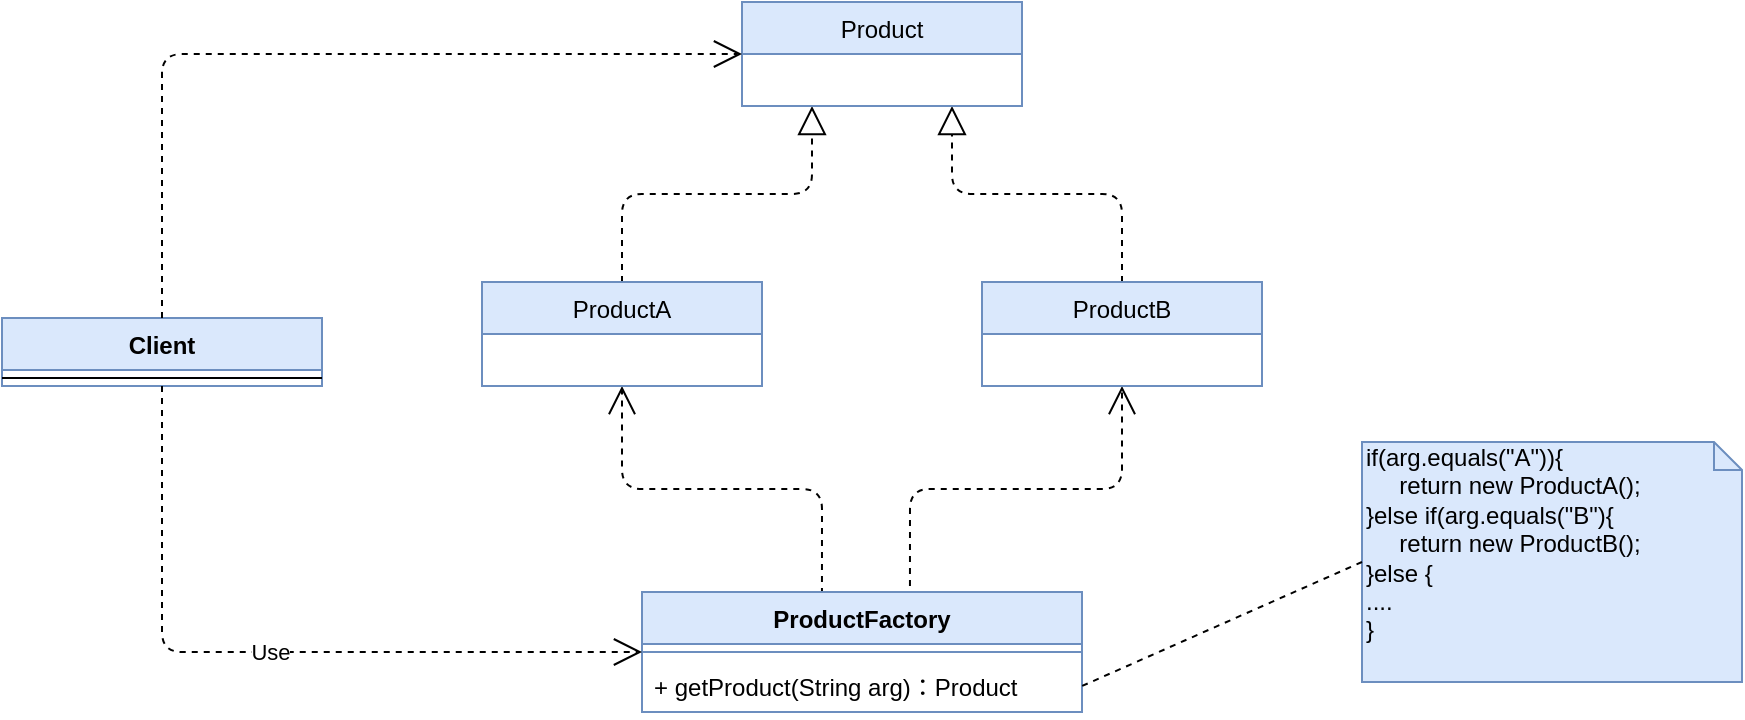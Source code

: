 <mxfile version="12.2.2" type="device" pages="1"><diagram id="JXEXmpcvfpB_DQhY4ol4" name="简单工厂模式"><mxGraphModel dx="838" dy="480" grid="1" gridSize="10" guides="1" tooltips="1" connect="1" arrows="1" fold="1" page="1" pageScale="1" pageWidth="3300" pageHeight="4681" math="0" shadow="0"><root><mxCell id="0"/><mxCell id="1" parent="0"/><mxCell id="7i0MAmvBPd4nUOFx835x-11" value="" style="endArrow=block;dashed=1;endFill=0;endSize=12;html=1;exitX=0.5;exitY=0;exitDx=0;exitDy=0;edgeStyle=orthogonalEdgeStyle;entryX=0.25;entryY=1;entryDx=0;entryDy=0;" parent="1" source="7i0MAmvBPd4nUOFx835x-9" edge="1" target="7i0MAmvBPd4nUOFx835x-5"><mxGeometry width="160" relative="1" as="geometry"><mxPoint x="250" y="340" as="sourcePoint"/><mxPoint x="470" y="130" as="targetPoint"/></mxGeometry></mxCell><mxCell id="7i0MAmvBPd4nUOFx835x-12" value="" style="endArrow=block;dashed=1;endFill=0;endSize=12;html=1;exitX=0.5;exitY=0;exitDx=0;exitDy=0;edgeStyle=orthogonalEdgeStyle;entryX=0.75;entryY=1;entryDx=0;entryDy=0;" parent="1" source="7i0MAmvBPd4nUOFx835x-10" edge="1" target="7i0MAmvBPd4nUOFx835x-5"><mxGeometry width="160" relative="1" as="geometry"><mxPoint x="520" y="380" as="sourcePoint"/><mxPoint x="510" y="120" as="targetPoint"/></mxGeometry></mxCell><mxCell id="7i0MAmvBPd4nUOFx835x-17" value="" style="endArrow=open;endSize=12;dashed=1;html=1;exitX=0.409;exitY=0.017;exitDx=0;exitDy=0;entryX=0.5;entryY=1;entryDx=0;entryDy=0;edgeStyle=orthogonalEdgeStyle;exitPerimeter=0;" parent="1" source="7i0MAmvBPd4nUOFx835x-13" target="7i0MAmvBPd4nUOFx835x-9" edge="1"><mxGeometry width="160" relative="1" as="geometry"><mxPoint x="140" y="470" as="sourcePoint"/><mxPoint x="300" y="470" as="targetPoint"/></mxGeometry></mxCell><mxCell id="7i0MAmvBPd4nUOFx835x-18" value="" style="endArrow=open;endSize=12;dashed=1;html=1;exitX=0.609;exitY=-0.05;exitDx=0;exitDy=0;exitPerimeter=0;entryX=0.5;entryY=1;entryDx=0;entryDy=0;edgeStyle=orthogonalEdgeStyle;" parent="1" source="7i0MAmvBPd4nUOFx835x-13" target="7i0MAmvBPd4nUOFx835x-10" edge="1"><mxGeometry width="160" relative="1" as="geometry"><mxPoint x="480" y="500" as="sourcePoint"/><mxPoint x="640" y="500" as="targetPoint"/></mxGeometry></mxCell><mxCell id="7i0MAmvBPd4nUOFx835x-19" value="if(arg.equals(&quot;A&quot;)){&lt;br&gt;&amp;nbsp; &amp;nbsp; &amp;nbsp;return new ProductA();&lt;br&gt;}else if(arg.equals(&quot;B&quot;){&lt;br&gt;&amp;nbsp; &amp;nbsp; &amp;nbsp;return new ProductB();&lt;br&gt;}else {&lt;br&gt;....&lt;br&gt;}&lt;br&gt;" style="shape=note;whiteSpace=wrap;html=1;size=14;verticalAlign=top;align=left;spacingTop=-6;fillColor=#dae8fc;strokeColor=#6c8ebf;" parent="1" vertex="1"><mxGeometry x="750" y="300" width="190" height="120" as="geometry"/></mxCell><mxCell id="7i0MAmvBPd4nUOFx835x-9" value="ProductA" style="swimlane;fontStyle=0;childLayout=stackLayout;horizontal=1;startSize=26;fillColor=#dae8fc;horizontalStack=0;resizeParent=1;resizeParentMax=0;resizeLast=0;collapsible=1;marginBottom=0;strokeColor=#6c8ebf;" parent="1" vertex="1"><mxGeometry x="310" y="220" width="140" height="52" as="geometry"/></mxCell><mxCell id="7i0MAmvBPd4nUOFx835x-13" value="ProductFactory" style="swimlane;fontStyle=1;align=center;verticalAlign=top;childLayout=stackLayout;horizontal=1;startSize=26;horizontalStack=0;resizeParent=1;resizeParentMax=0;resizeLast=0;collapsible=1;marginBottom=0;fillColor=#dae8fc;strokeColor=#6c8ebf;gradientColor=none;" parent="1" vertex="1"><mxGeometry x="390" y="375" width="220" height="60" as="geometry"/></mxCell><mxCell id="7i0MAmvBPd4nUOFx835x-15" value="" style="line;strokeWidth=1;fillColor=#dae8fc;align=left;verticalAlign=middle;spacingTop=-1;spacingLeft=3;spacingRight=3;rotatable=0;labelPosition=right;points=[];portConstraint=eastwest;strokeColor=#6c8ebf;" parent="7i0MAmvBPd4nUOFx835x-13" vertex="1"><mxGeometry y="26" width="220" height="8" as="geometry"/></mxCell><mxCell id="7i0MAmvBPd4nUOFx835x-16" value="+ getProduct(String arg)：Product" style="text;align=left;verticalAlign=top;spacingLeft=4;spacingRight=4;overflow=hidden;rotatable=0;points=[[0,0.5],[1,0.5]];portConstraint=eastwest;" parent="7i0MAmvBPd4nUOFx835x-13" vertex="1"><mxGeometry y="34" width="220" height="26" as="geometry"/></mxCell><mxCell id="7i0MAmvBPd4nUOFx835x-5" value="Product" style="swimlane;fontStyle=0;childLayout=stackLayout;horizontal=1;startSize=26;fillColor=#dae8fc;horizontalStack=0;resizeParent=1;resizeParentMax=0;resizeLast=0;collapsible=1;marginBottom=0;strokeColor=#6c8ebf;" parent="1" vertex="1"><mxGeometry x="440" y="80" width="140" height="52" as="geometry"/></mxCell><mxCell id="7i0MAmvBPd4nUOFx835x-10" value="ProductB" style="swimlane;fontStyle=0;childLayout=stackLayout;horizontal=1;startSize=26;fillColor=#dae8fc;horizontalStack=0;resizeParent=1;resizeParentMax=0;resizeLast=0;collapsible=1;marginBottom=0;strokeColor=#6c8ebf;" parent="1" vertex="1"><mxGeometry x="560" y="220" width="140" height="52" as="geometry"/></mxCell><mxCell id="7i0MAmvBPd4nUOFx835x-20" value="" style="endArrow=none;dashed=1;html=1;entryX=1;entryY=0.5;entryDx=0;entryDy=0;exitX=0;exitY=0.5;exitDx=0;exitDy=0;exitPerimeter=0;" parent="1" source="7i0MAmvBPd4nUOFx835x-19" target="7i0MAmvBPd4nUOFx835x-16" edge="1"><mxGeometry width="50" height="50" relative="1" as="geometry"><mxPoint x="770" y="428" as="sourcePoint"/><mxPoint x="100" y="210" as="targetPoint"/></mxGeometry></mxCell><mxCell id="9X1M5cmYKmkaCYY-QXg0-7" value="Client" style="swimlane;fontStyle=1;align=center;verticalAlign=top;childLayout=stackLayout;horizontal=1;startSize=26;horizontalStack=0;resizeParent=1;resizeParentMax=0;resizeLast=0;collapsible=1;marginBottom=0;strokeColor=#6c8ebf;fillColor=#dae8fc;" vertex="1" parent="1"><mxGeometry x="70" y="238" width="160" height="34" as="geometry"/></mxCell><mxCell id="9X1M5cmYKmkaCYY-QXg0-9" value="" style="line;strokeWidth=1;fillColor=none;align=left;verticalAlign=middle;spacingTop=-1;spacingLeft=3;spacingRight=3;rotatable=0;labelPosition=right;points=[];portConstraint=eastwest;" vertex="1" parent="9X1M5cmYKmkaCYY-QXg0-7"><mxGeometry y="26" width="160" height="8" as="geometry"/></mxCell><mxCell id="9X1M5cmYKmkaCYY-QXg0-13" value="" style="endArrow=open;endSize=12;dashed=1;html=1;exitX=0.5;exitY=0;exitDx=0;exitDy=0;entryX=0;entryY=0.5;entryDx=0;entryDy=0;edgeStyle=orthogonalEdgeStyle;" edge="1" parent="1" source="9X1M5cmYKmkaCYY-QXg0-7" target="7i0MAmvBPd4nUOFx835x-5"><mxGeometry width="160" relative="1" as="geometry"><mxPoint x="120" y="390" as="sourcePoint"/><mxPoint x="280" y="390" as="targetPoint"/></mxGeometry></mxCell><mxCell id="9X1M5cmYKmkaCYY-QXg0-16" value="Use" style="endArrow=open;endSize=12;dashed=1;html=1;entryX=0;entryY=0.5;entryDx=0;entryDy=0;exitX=0.5;exitY=1;exitDx=0;exitDy=0;edgeStyle=orthogonalEdgeStyle;" edge="1" parent="1" source="9X1M5cmYKmkaCYY-QXg0-7" target="7i0MAmvBPd4nUOFx835x-13"><mxGeometry width="160" relative="1" as="geometry"><mxPoint x="130" y="450" as="sourcePoint"/><mxPoint x="290" y="450" as="targetPoint"/></mxGeometry></mxCell></root></mxGraphModel></diagram></mxfile>